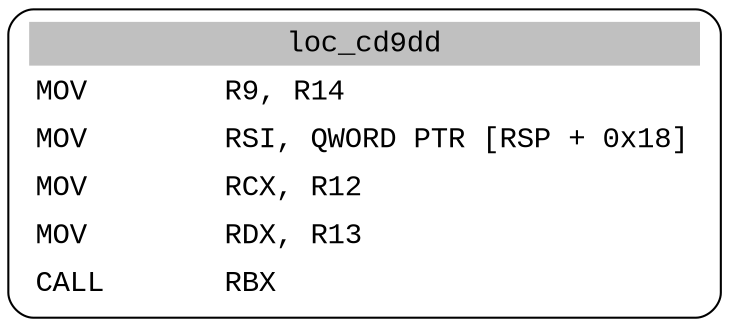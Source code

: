digraph asm_graph {
1941 [
shape="Mrecord" fontname="Courier New"label =<<table border="0" cellborder="0" cellpadding="3"><tr><td align="center" colspan="2" bgcolor="grey">loc_cd9dd</td></tr><tr><td align="left">MOV        R9, R14</td></tr><tr><td align="left">MOV        RSI, QWORD PTR [RSP + 0x18]</td></tr><tr><td align="left">MOV        RCX, R12</td></tr><tr><td align="left">MOV        RDX, R13</td></tr><tr><td align="left">CALL       RBX</td></tr></table>> ];
}